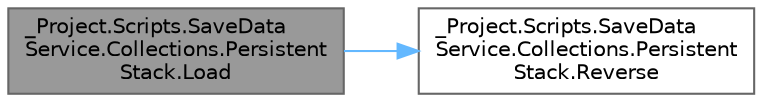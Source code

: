 digraph "_Project.Scripts.SaveDataService.Collections.PersistentStack.Load"
{
 // LATEX_PDF_SIZE
  bgcolor="transparent";
  edge [fontname=Helvetica,fontsize=10,labelfontname=Helvetica,labelfontsize=10];
  node [fontname=Helvetica,fontsize=10,shape=box,height=0.2,width=0.4];
  rankdir="LR";
  Node1 [id="Node000001",label="_Project.Scripts.SaveData\lService.Collections.Persistent\lStack.Load",height=0.2,width=0.4,color="gray40", fillcolor="grey60", style="filled", fontcolor="black",tooltip="Метод загрузки коллекции"];
  Node1 -> Node2 [id="edge2_Node000001_Node000002",color="steelblue1",style="solid",tooltip=" "];
  Node2 [id="Node000002",label="_Project.Scripts.SaveData\lService.Collections.Persistent\lStack.Reverse",height=0.2,width=0.4,color="grey40", fillcolor="white", style="filled",URL="$class___project_1_1_scripts_1_1_save_data_service_1_1_collections_1_1_persistent_stack.html#a967127cedcb53a4a1910143a089d4e19",tooltip="Метод для переворачивания порядка значений в стеке"];
}
